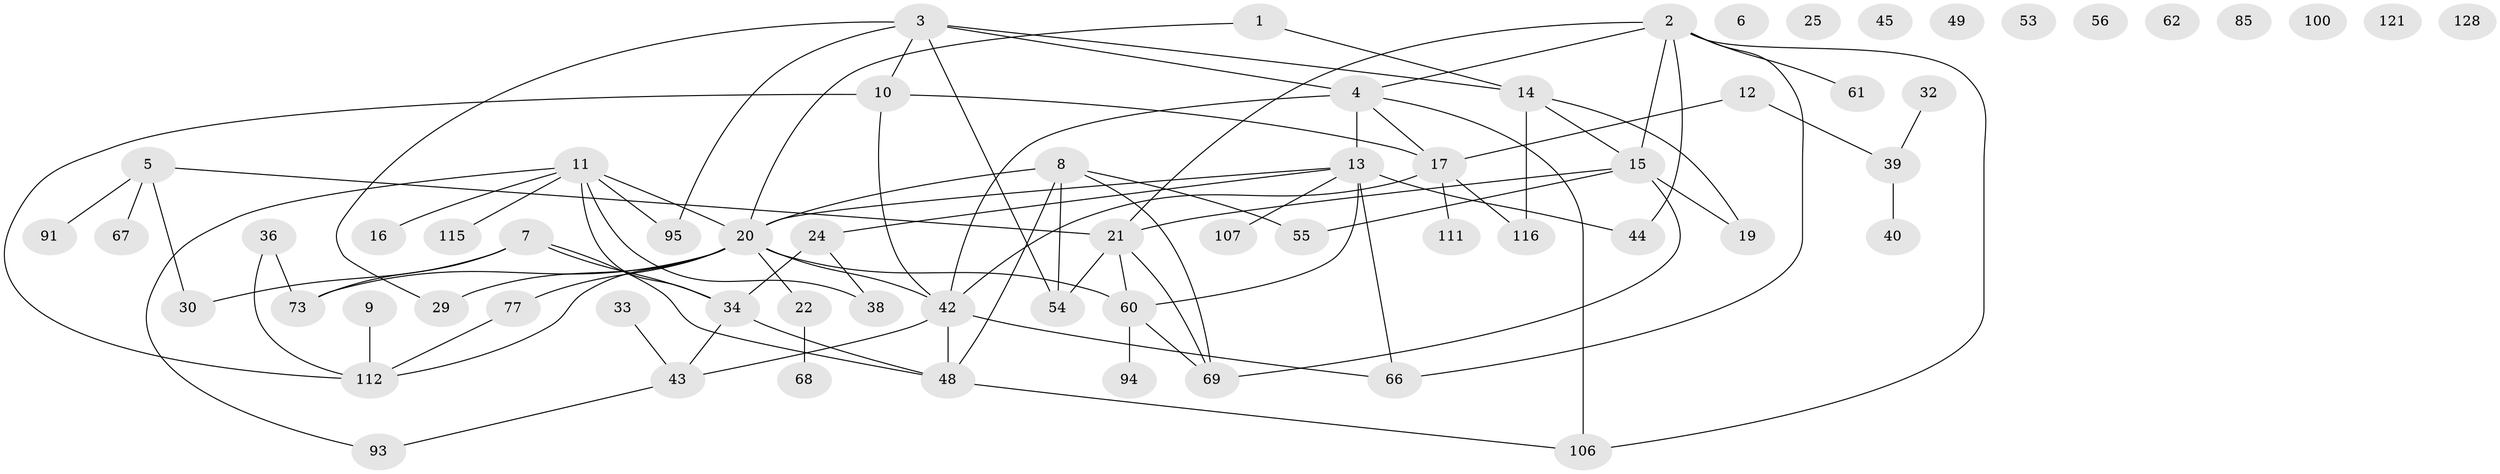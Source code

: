 // original degree distribution, {2: 0.25190839694656486, 3: 0.24427480916030533, 1: 0.22137404580152673, 0: 0.07633587786259542, 4: 0.1297709923664122, 6: 0.03816793893129771, 5: 0.03816793893129771}
// Generated by graph-tools (version 1.1) at 2025/13/03/09/25 04:13:14]
// undirected, 65 vertices, 89 edges
graph export_dot {
graph [start="1"]
  node [color=gray90,style=filled];
  1;
  2 [super="+72+82"];
  3 [super="+37"];
  4 [super="+89"];
  5 [super="+46+126"];
  6;
  7 [super="+47"];
  8 [super="+50"];
  9 [super="+26"];
  10 [super="+99+52+63"];
  11 [super="+23+64"];
  12 [super="+18"];
  13 [super="+65+84"];
  14 [super="+104"];
  15 [super="+35"];
  16;
  17 [super="+28+57"];
  19;
  20 [super="+118+81+31+83"];
  21 [super="+127+97+96"];
  22 [super="+78"];
  24 [super="+41+120"];
  25;
  29 [super="+80"];
  30 [super="+92"];
  32 [super="+51"];
  33;
  34 [super="+58+88"];
  36;
  38 [super="+79"];
  39 [super="+102"];
  40;
  42 [super="+87+119"];
  43 [super="+113+131+59"];
  44;
  45;
  48 [super="+103"];
  49;
  53;
  54 [super="+125"];
  55;
  56;
  60 [super="+74+105"];
  61;
  62;
  66;
  67;
  68;
  69 [super="+109"];
  73 [super="+129+117"];
  77;
  85 [super="+110"];
  91;
  93;
  94 [super="+101"];
  95;
  100;
  106;
  107;
  111;
  112 [super="+130"];
  115;
  116;
  121;
  128;
  1 -- 14;
  1 -- 20;
  2 -- 44;
  2 -- 66;
  2 -- 106;
  2 -- 21;
  2 -- 61;
  2 -- 15 [weight=2];
  2 -- 4;
  3 -- 4;
  3 -- 54;
  3 -- 10;
  3 -- 29;
  3 -- 14;
  3 -- 95;
  4 -- 106;
  4 -- 17;
  4 -- 42;
  4 -- 13;
  5 -- 67;
  5 -- 21;
  5 -- 91;
  5 -- 30;
  7 -- 73;
  7 -- 48;
  7 -- 34;
  7 -- 30;
  8 -- 69;
  8 -- 55;
  8 -- 54;
  8 -- 48;
  8 -- 20;
  9 -- 112;
  10 -- 42;
  10 -- 112;
  10 -- 17;
  11 -- 16;
  11 -- 93;
  11 -- 34;
  11 -- 20;
  11 -- 115;
  11 -- 95;
  11 -- 38;
  12 -- 17;
  12 -- 39;
  13 -- 66;
  13 -- 107;
  13 -- 44;
  13 -- 20;
  13 -- 24;
  13 -- 60;
  14 -- 19;
  14 -- 116;
  14 -- 15;
  15 -- 19;
  15 -- 21;
  15 -- 69;
  15 -- 55;
  17 -- 111;
  17 -- 116;
  17 -- 42;
  20 -- 22 [weight=2];
  20 -- 77;
  20 -- 112;
  20 -- 42;
  20 -- 60;
  20 -- 29;
  20 -- 73;
  21 -- 60;
  21 -- 54;
  21 -- 69;
  22 -- 68;
  24 -- 38;
  24 -- 34;
  32 -- 39;
  33 -- 43;
  34 -- 43;
  34 -- 48;
  36 -- 112;
  36 -- 73;
  39 -- 40;
  42 -- 48;
  42 -- 66;
  42 -- 43;
  43 -- 93;
  48 -- 106;
  60 -- 69;
  60 -- 94;
  77 -- 112;
}
